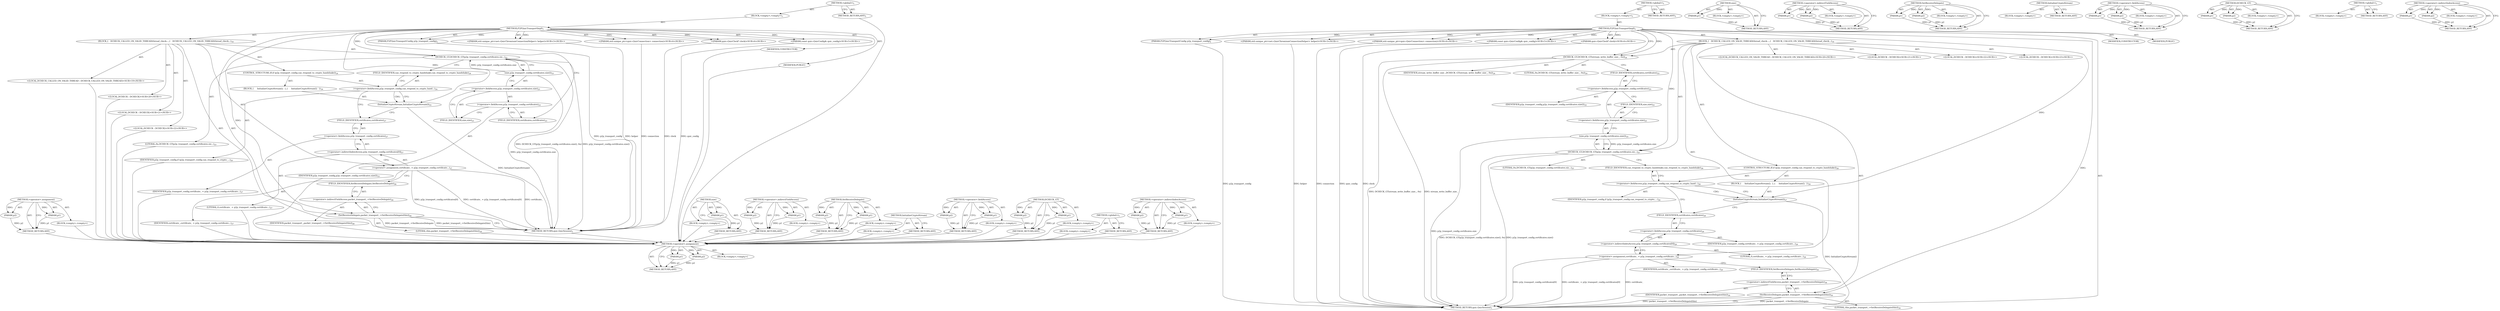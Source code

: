 digraph "&lt;operator&gt;.indirectIndexAccess" {
vulnerable_99 [label=<(METHOD,&lt;operator&gt;.assignment)>];
vulnerable_100 [label=<(PARAM,p1)>];
vulnerable_101 [label=<(PARAM,p2)>];
vulnerable_102 [label=<(BLOCK,&lt;empty&gt;,&lt;empty&gt;)>];
vulnerable_103 [label=<(METHOD_RETURN,ANY)>];
vulnerable_6 [label=<(METHOD,&lt;global&gt;)<SUB>1</SUB>>];
vulnerable_7 [label=<(BLOCK,&lt;empty&gt;,&lt;empty&gt;)<SUB>1</SUB>>];
vulnerable_8 [label=<(METHOD,P2PQuicTransportImpl)<SUB>1</SUB>>];
vulnerable_9 [label=<(PARAM,P2PQuicTransportConfig p2p_transport_config)<SUB>2</SUB>>];
vulnerable_10 [label="<(PARAM,std::unique_ptr&lt;net::QuicChromiumConnectionHelper&gt; helper)<SUB>3</SUB>>"];
vulnerable_11 [label="<(PARAM,std::unique_ptr&lt;quic::QuicConnection&gt; connection)<SUB>4</SUB>>"];
vulnerable_12 [label="<(PARAM,const quic::QuicConfig&amp; quic_config)<SUB>5</SUB>>"];
vulnerable_13 [label="<(PARAM,quic::QuicClock* clock)<SUB>6</SUB>>"];
vulnerable_14 [label=<(BLOCK,{
   DCHECK_CALLED_ON_VALID_THREAD(thread_check...,{
   DCHECK_CALLED_ON_VALID_THREAD(thread_check...)<SUB>18</SUB>>];
vulnerable_15 [label="<(LOCAL,DCHECK_CALLED_ON_VALID_THREAD : DCHECK_CALLED_ON_VALID_THREAD)<SUB>19</SUB>>"];
vulnerable_16 [label="<(LOCAL,DCHECK : DCHECK)<SUB>20</SUB>>"];
vulnerable_17 [label="<(LOCAL,DCHECK : DCHECK)<SUB>21</SUB>>"];
vulnerable_18 [label="<(LOCAL,DCHECK : DCHECK)<SUB>22</SUB>>"];
vulnerable_19 [label=<(DCHECK_GT,DCHECK_GT(p2p_transport_config.certificates.siz...)<SUB>23</SUB>>];
vulnerable_20 [label=<(size,p2p_transport_config.certificates.size())<SUB>23</SUB>>];
vulnerable_21 [label=<(&lt;operator&gt;.fieldAccess,p2p_transport_config.certificates.size)<SUB>23</SUB>>];
vulnerable_22 [label=<(&lt;operator&gt;.fieldAccess,p2p_transport_config.certificates)<SUB>23</SUB>>];
vulnerable_23 [label=<(IDENTIFIER,p2p_transport_config,p2p_transport_config.certificates.size())<SUB>23</SUB>>];
vulnerable_24 [label=<(FIELD_IDENTIFIER,certificates,certificates)<SUB>23</SUB>>];
vulnerable_25 [label=<(FIELD_IDENTIFIER,size,size)<SUB>23</SUB>>];
vulnerable_26 [label=<(LITERAL,0u,DCHECK_GT(p2p_transport_config.certificates.siz...)<SUB>23</SUB>>];
vulnerable_27 [label=<(CONTROL_STRUCTURE,IF,if (p2p_transport_config.can_respond_to_crypto_handshake))<SUB>24</SUB>>];
vulnerable_28 [label=<(&lt;operator&gt;.fieldAccess,p2p_transport_config.can_respond_to_crypto_hand...)<SUB>24</SUB>>];
vulnerable_29 [label=<(IDENTIFIER,p2p_transport_config,if (p2p_transport_config.can_respond_to_crypto_...)<SUB>24</SUB>>];
vulnerable_30 [label=<(FIELD_IDENTIFIER,can_respond_to_crypto_handshake,can_respond_to_crypto_handshake)<SUB>24</SUB>>];
vulnerable_31 [label=<(BLOCK,{
     InitializeCryptoStream();
  },{
     InitializeCryptoStream();
  })<SUB>24</SUB>>];
vulnerable_32 [label=<(InitializeCryptoStream,InitializeCryptoStream())<SUB>25</SUB>>];
vulnerable_33 [label=<(&lt;operator&gt;.assignment,certificate_ = p2p_transport_config.certificate...)<SUB>27</SUB>>];
vulnerable_34 [label=<(IDENTIFIER,certificate_,certificate_ = p2p_transport_config.certificate...)<SUB>27</SUB>>];
vulnerable_35 [label=<(&lt;operator&gt;.indirectIndexAccess,p2p_transport_config.certificates[0])<SUB>27</SUB>>];
vulnerable_36 [label=<(&lt;operator&gt;.fieldAccess,p2p_transport_config.certificates)<SUB>27</SUB>>];
vulnerable_37 [label=<(IDENTIFIER,p2p_transport_config,certificate_ = p2p_transport_config.certificate...)<SUB>27</SUB>>];
vulnerable_38 [label=<(FIELD_IDENTIFIER,certificates,certificates)<SUB>27</SUB>>];
vulnerable_39 [label=<(LITERAL,0,certificate_ = p2p_transport_config.certificate...)<SUB>27</SUB>>];
vulnerable_40 [label=<(SetReceiveDelegate,packet_transport_-&gt;SetReceiveDelegate(this))<SUB>28</SUB>>];
vulnerable_41 [label=<(&lt;operator&gt;.indirectFieldAccess,packet_transport_-&gt;SetReceiveDelegate)<SUB>28</SUB>>];
vulnerable_42 [label=<(IDENTIFIER,packet_transport_,packet_transport_-&gt;SetReceiveDelegate(this))<SUB>28</SUB>>];
vulnerable_43 [label=<(FIELD_IDENTIFIER,SetReceiveDelegate,SetReceiveDelegate)<SUB>28</SUB>>];
vulnerable_44 [label=<(LITERAL,this,packet_transport_-&gt;SetReceiveDelegate(this))<SUB>28</SUB>>];
vulnerable_45 [label=<(MODIFIER,CONSTRUCTOR)>];
vulnerable_46 [label=<(MODIFIER,PUBLIC)>];
vulnerable_47 [label=<(METHOD_RETURN,quic.QuicSession)<SUB>1</SUB>>];
vulnerable_49 [label=<(METHOD_RETURN,ANY)<SUB>1</SUB>>];
vulnerable_87 [label=<(METHOD,size)>];
vulnerable_88 [label=<(PARAM,p1)>];
vulnerable_89 [label=<(BLOCK,&lt;empty&gt;,&lt;empty&gt;)>];
vulnerable_90 [label=<(METHOD_RETURN,ANY)>];
vulnerable_114 [label=<(METHOD,&lt;operator&gt;.indirectFieldAccess)>];
vulnerable_115 [label=<(PARAM,p1)>];
vulnerable_116 [label=<(PARAM,p2)>];
vulnerable_117 [label=<(BLOCK,&lt;empty&gt;,&lt;empty&gt;)>];
vulnerable_118 [label=<(METHOD_RETURN,ANY)>];
vulnerable_109 [label=<(METHOD,SetReceiveDelegate)>];
vulnerable_110 [label=<(PARAM,p1)>];
vulnerable_111 [label=<(PARAM,p2)>];
vulnerable_112 [label=<(BLOCK,&lt;empty&gt;,&lt;empty&gt;)>];
vulnerable_113 [label=<(METHOD_RETURN,ANY)>];
vulnerable_96 [label=<(METHOD,InitializeCryptoStream)>];
vulnerable_97 [label=<(BLOCK,&lt;empty&gt;,&lt;empty&gt;)>];
vulnerable_98 [label=<(METHOD_RETURN,ANY)>];
vulnerable_91 [label=<(METHOD,&lt;operator&gt;.fieldAccess)>];
vulnerable_92 [label=<(PARAM,p1)>];
vulnerable_93 [label=<(PARAM,p2)>];
vulnerable_94 [label=<(BLOCK,&lt;empty&gt;,&lt;empty&gt;)>];
vulnerable_95 [label=<(METHOD_RETURN,ANY)>];
vulnerable_82 [label=<(METHOD,DCHECK_GT)>];
vulnerable_83 [label=<(PARAM,p1)>];
vulnerable_84 [label=<(PARAM,p2)>];
vulnerable_85 [label=<(BLOCK,&lt;empty&gt;,&lt;empty&gt;)>];
vulnerable_86 [label=<(METHOD_RETURN,ANY)>];
vulnerable_76 [label=<(METHOD,&lt;global&gt;)<SUB>1</SUB>>];
vulnerable_77 [label=<(BLOCK,&lt;empty&gt;,&lt;empty&gt;)>];
vulnerable_78 [label=<(METHOD_RETURN,ANY)>];
vulnerable_104 [label=<(METHOD,&lt;operator&gt;.indirectIndexAccess)>];
vulnerable_105 [label=<(PARAM,p1)>];
vulnerable_106 [label=<(PARAM,p2)>];
vulnerable_107 [label=<(BLOCK,&lt;empty&gt;,&lt;empty&gt;)>];
vulnerable_108 [label=<(METHOD_RETURN,ANY)>];
fixed_102 [label=<(METHOD,&lt;operator&gt;.assignment)>];
fixed_103 [label=<(PARAM,p1)>];
fixed_104 [label=<(PARAM,p2)>];
fixed_105 [label=<(BLOCK,&lt;empty&gt;,&lt;empty&gt;)>];
fixed_106 [label=<(METHOD_RETURN,ANY)>];
fixed_6 [label=<(METHOD,&lt;global&gt;)<SUB>1</SUB>>];
fixed_7 [label=<(BLOCK,&lt;empty&gt;,&lt;empty&gt;)<SUB>1</SUB>>];
fixed_8 [label=<(METHOD,P2PQuicTransportImpl)<SUB>1</SUB>>];
fixed_9 [label=<(PARAM,P2PQuicTransportConfig p2p_transport_config)<SUB>2</SUB>>];
fixed_10 [label="<(PARAM,std::unique_ptr&lt;net::QuicChromiumConnectionHelper&gt; helper)<SUB>3</SUB>>"];
fixed_11 [label="<(PARAM,std::unique_ptr&lt;quic::QuicConnection&gt; connection)<SUB>4</SUB>>"];
fixed_12 [label="<(PARAM,const quic::QuicConfig&amp; quic_config)<SUB>5</SUB>>"];
fixed_13 [label="<(PARAM,quic::QuicClock* clock)<SUB>6</SUB>>"];
fixed_14 [label=<(BLOCK,{
   DCHECK_CALLED_ON_VALID_THREAD(thread_check...,{
   DCHECK_CALLED_ON_VALID_THREAD(thread_check...)<SUB>19</SUB>>];
fixed_15 [label="<(LOCAL,DCHECK_CALLED_ON_VALID_THREAD : DCHECK_CALLED_ON_VALID_THREAD)<SUB>20</SUB>>"];
fixed_16 [label="<(LOCAL,DCHECK : DCHECK)<SUB>21</SUB>>"];
fixed_17 [label="<(LOCAL,DCHECK : DCHECK)<SUB>22</SUB>>"];
fixed_18 [label="<(LOCAL,DCHECK : DCHECK)<SUB>23</SUB>>"];
fixed_19 [label=<(DCHECK_GT,DCHECK_GT(stream_write_buffer_size_, 0u))<SUB>24</SUB>>];
fixed_20 [label=<(IDENTIFIER,stream_write_buffer_size_,DCHECK_GT(stream_write_buffer_size_, 0u))<SUB>24</SUB>>];
fixed_21 [label=<(LITERAL,0u,DCHECK_GT(stream_write_buffer_size_, 0u))<SUB>24</SUB>>];
fixed_22 [label=<(DCHECK_GT,DCHECK_GT(p2p_transport_config.certificates.siz...)<SUB>25</SUB>>];
fixed_23 [label=<(size,p2p_transport_config.certificates.size())<SUB>25</SUB>>];
fixed_24 [label=<(&lt;operator&gt;.fieldAccess,p2p_transport_config.certificates.size)<SUB>25</SUB>>];
fixed_25 [label=<(&lt;operator&gt;.fieldAccess,p2p_transport_config.certificates)<SUB>25</SUB>>];
fixed_26 [label=<(IDENTIFIER,p2p_transport_config,p2p_transport_config.certificates.size())<SUB>25</SUB>>];
fixed_27 [label=<(FIELD_IDENTIFIER,certificates,certificates)<SUB>25</SUB>>];
fixed_28 [label=<(FIELD_IDENTIFIER,size,size)<SUB>25</SUB>>];
fixed_29 [label=<(LITERAL,0u,DCHECK_GT(p2p_transport_config.certificates.siz...)<SUB>25</SUB>>];
fixed_30 [label=<(CONTROL_STRUCTURE,IF,if (p2p_transport_config.can_respond_to_crypto_handshake))<SUB>26</SUB>>];
fixed_31 [label=<(&lt;operator&gt;.fieldAccess,p2p_transport_config.can_respond_to_crypto_hand...)<SUB>26</SUB>>];
fixed_32 [label=<(IDENTIFIER,p2p_transport_config,if (p2p_transport_config.can_respond_to_crypto_...)<SUB>26</SUB>>];
fixed_33 [label=<(FIELD_IDENTIFIER,can_respond_to_crypto_handshake,can_respond_to_crypto_handshake)<SUB>26</SUB>>];
fixed_34 [label=<(BLOCK,{
     InitializeCryptoStream();
  },{
     InitializeCryptoStream();
  })<SUB>26</SUB>>];
fixed_35 [label=<(InitializeCryptoStream,InitializeCryptoStream())<SUB>27</SUB>>];
fixed_36 [label=<(&lt;operator&gt;.assignment,certificate_ = p2p_transport_config.certificate...)<SUB>29</SUB>>];
fixed_37 [label=<(IDENTIFIER,certificate_,certificate_ = p2p_transport_config.certificate...)<SUB>29</SUB>>];
fixed_38 [label=<(&lt;operator&gt;.indirectIndexAccess,p2p_transport_config.certificates[0])<SUB>29</SUB>>];
fixed_39 [label=<(&lt;operator&gt;.fieldAccess,p2p_transport_config.certificates)<SUB>29</SUB>>];
fixed_40 [label=<(IDENTIFIER,p2p_transport_config,certificate_ = p2p_transport_config.certificate...)<SUB>29</SUB>>];
fixed_41 [label=<(FIELD_IDENTIFIER,certificates,certificates)<SUB>29</SUB>>];
fixed_42 [label=<(LITERAL,0,certificate_ = p2p_transport_config.certificate...)<SUB>29</SUB>>];
fixed_43 [label=<(SetReceiveDelegate,packet_transport_-&gt;SetReceiveDelegate(this))<SUB>30</SUB>>];
fixed_44 [label=<(&lt;operator&gt;.indirectFieldAccess,packet_transport_-&gt;SetReceiveDelegate)<SUB>30</SUB>>];
fixed_45 [label=<(IDENTIFIER,packet_transport_,packet_transport_-&gt;SetReceiveDelegate(this))<SUB>30</SUB>>];
fixed_46 [label=<(FIELD_IDENTIFIER,SetReceiveDelegate,SetReceiveDelegate)<SUB>30</SUB>>];
fixed_47 [label=<(LITERAL,this,packet_transport_-&gt;SetReceiveDelegate(this))<SUB>30</SUB>>];
fixed_48 [label=<(MODIFIER,CONSTRUCTOR)>];
fixed_49 [label=<(MODIFIER,PUBLIC)>];
fixed_50 [label=<(METHOD_RETURN,quic.QuicSession)<SUB>1</SUB>>];
fixed_52 [label=<(METHOD_RETURN,ANY)<SUB>1</SUB>>];
fixed_90 [label=<(METHOD,size)>];
fixed_91 [label=<(PARAM,p1)>];
fixed_92 [label=<(BLOCK,&lt;empty&gt;,&lt;empty&gt;)>];
fixed_93 [label=<(METHOD_RETURN,ANY)>];
fixed_117 [label=<(METHOD,&lt;operator&gt;.indirectFieldAccess)>];
fixed_118 [label=<(PARAM,p1)>];
fixed_119 [label=<(PARAM,p2)>];
fixed_120 [label=<(BLOCK,&lt;empty&gt;,&lt;empty&gt;)>];
fixed_121 [label=<(METHOD_RETURN,ANY)>];
fixed_112 [label=<(METHOD,SetReceiveDelegate)>];
fixed_113 [label=<(PARAM,p1)>];
fixed_114 [label=<(PARAM,p2)>];
fixed_115 [label=<(BLOCK,&lt;empty&gt;,&lt;empty&gt;)>];
fixed_116 [label=<(METHOD_RETURN,ANY)>];
fixed_99 [label=<(METHOD,InitializeCryptoStream)>];
fixed_100 [label=<(BLOCK,&lt;empty&gt;,&lt;empty&gt;)>];
fixed_101 [label=<(METHOD_RETURN,ANY)>];
fixed_94 [label=<(METHOD,&lt;operator&gt;.fieldAccess)>];
fixed_95 [label=<(PARAM,p1)>];
fixed_96 [label=<(PARAM,p2)>];
fixed_97 [label=<(BLOCK,&lt;empty&gt;,&lt;empty&gt;)>];
fixed_98 [label=<(METHOD_RETURN,ANY)>];
fixed_85 [label=<(METHOD,DCHECK_GT)>];
fixed_86 [label=<(PARAM,p1)>];
fixed_87 [label=<(PARAM,p2)>];
fixed_88 [label=<(BLOCK,&lt;empty&gt;,&lt;empty&gt;)>];
fixed_89 [label=<(METHOD_RETURN,ANY)>];
fixed_79 [label=<(METHOD,&lt;global&gt;)<SUB>1</SUB>>];
fixed_80 [label=<(BLOCK,&lt;empty&gt;,&lt;empty&gt;)>];
fixed_81 [label=<(METHOD_RETURN,ANY)>];
fixed_107 [label=<(METHOD,&lt;operator&gt;.indirectIndexAccess)>];
fixed_108 [label=<(PARAM,p1)>];
fixed_109 [label=<(PARAM,p2)>];
fixed_110 [label=<(BLOCK,&lt;empty&gt;,&lt;empty&gt;)>];
fixed_111 [label=<(METHOD_RETURN,ANY)>];
vulnerable_99 -> vulnerable_100  [key=0, label="AST: "];
vulnerable_99 -> vulnerable_100  [key=1, label="DDG: "];
vulnerable_99 -> vulnerable_102  [key=0, label="AST: "];
vulnerable_99 -> vulnerable_101  [key=0, label="AST: "];
vulnerable_99 -> vulnerable_101  [key=1, label="DDG: "];
vulnerable_99 -> vulnerable_103  [key=0, label="AST: "];
vulnerable_99 -> vulnerable_103  [key=1, label="CFG: "];
vulnerable_100 -> vulnerable_103  [key=0, label="DDG: p1"];
vulnerable_101 -> vulnerable_103  [key=0, label="DDG: p2"];
vulnerable_102 -> fixed_102  [key=0];
vulnerable_103 -> fixed_102  [key=0];
vulnerable_6 -> vulnerable_7  [key=0, label="AST: "];
vulnerable_6 -> vulnerable_49  [key=0, label="AST: "];
vulnerable_6 -> vulnerable_49  [key=1, label="CFG: "];
vulnerable_7 -> vulnerable_8  [key=0, label="AST: "];
vulnerable_8 -> vulnerable_9  [key=0, label="AST: "];
vulnerable_8 -> vulnerable_9  [key=1, label="DDG: "];
vulnerable_8 -> vulnerable_10  [key=0, label="AST: "];
vulnerable_8 -> vulnerable_10  [key=1, label="DDG: "];
vulnerable_8 -> vulnerable_11  [key=0, label="AST: "];
vulnerable_8 -> vulnerable_11  [key=1, label="DDG: "];
vulnerable_8 -> vulnerable_12  [key=0, label="AST: "];
vulnerable_8 -> vulnerable_12  [key=1, label="DDG: "];
vulnerable_8 -> vulnerable_13  [key=0, label="AST: "];
vulnerable_8 -> vulnerable_13  [key=1, label="DDG: "];
vulnerable_8 -> vulnerable_14  [key=0, label="AST: "];
vulnerable_8 -> vulnerable_45  [key=0, label="AST: "];
vulnerable_8 -> vulnerable_46  [key=0, label="AST: "];
vulnerable_8 -> vulnerable_47  [key=0, label="AST: "];
vulnerable_8 -> vulnerable_24  [key=0, label="CFG: "];
vulnerable_8 -> vulnerable_19  [key=0, label="DDG: "];
vulnerable_8 -> vulnerable_40  [key=0, label="DDG: "];
vulnerable_8 -> vulnerable_32  [key=0, label="DDG: "];
vulnerable_9 -> vulnerable_47  [key=0, label="DDG: p2p_transport_config"];
vulnerable_10 -> vulnerable_47  [key=0, label="DDG: helper"];
vulnerable_11 -> vulnerable_47  [key=0, label="DDG: connection"];
vulnerable_12 -> vulnerable_47  [key=0, label="DDG: quic_config"];
vulnerable_13 -> vulnerable_47  [key=0, label="DDG: clock"];
vulnerable_14 -> vulnerable_15  [key=0, label="AST: "];
vulnerable_14 -> vulnerable_16  [key=0, label="AST: "];
vulnerable_14 -> vulnerable_17  [key=0, label="AST: "];
vulnerable_14 -> vulnerable_18  [key=0, label="AST: "];
vulnerable_14 -> vulnerable_19  [key=0, label="AST: "];
vulnerable_14 -> vulnerable_27  [key=0, label="AST: "];
vulnerable_14 -> vulnerable_33  [key=0, label="AST: "];
vulnerable_14 -> vulnerable_40  [key=0, label="AST: "];
vulnerable_15 -> fixed_102  [key=0];
vulnerable_16 -> fixed_102  [key=0];
vulnerable_17 -> fixed_102  [key=0];
vulnerable_18 -> fixed_102  [key=0];
vulnerable_19 -> vulnerable_20  [key=0, label="AST: "];
vulnerable_19 -> vulnerable_26  [key=0, label="AST: "];
vulnerable_19 -> vulnerable_30  [key=0, label="CFG: "];
vulnerable_19 -> vulnerable_47  [key=0, label="DDG: p2p_transport_config.certificates.size()"];
vulnerable_19 -> vulnerable_47  [key=1, label="DDG: DCHECK_GT(p2p_transport_config.certificates.size(), 0u)"];
vulnerable_20 -> vulnerable_21  [key=0, label="AST: "];
vulnerable_20 -> vulnerable_19  [key=0, label="CFG: "];
vulnerable_20 -> vulnerable_19  [key=1, label="DDG: p2p_transport_config.certificates.size"];
vulnerable_20 -> vulnerable_47  [key=0, label="DDG: p2p_transport_config.certificates.size"];
vulnerable_21 -> vulnerable_22  [key=0, label="AST: "];
vulnerable_21 -> vulnerable_25  [key=0, label="AST: "];
vulnerable_21 -> vulnerable_20  [key=0, label="CFG: "];
vulnerable_22 -> vulnerable_23  [key=0, label="AST: "];
vulnerable_22 -> vulnerable_24  [key=0, label="AST: "];
vulnerable_22 -> vulnerable_25  [key=0, label="CFG: "];
vulnerable_23 -> fixed_102  [key=0];
vulnerable_24 -> vulnerable_22  [key=0, label="CFG: "];
vulnerable_25 -> vulnerable_21  [key=0, label="CFG: "];
vulnerable_26 -> fixed_102  [key=0];
vulnerable_27 -> vulnerable_28  [key=0, label="AST: "];
vulnerable_27 -> vulnerable_31  [key=0, label="AST: "];
vulnerable_28 -> vulnerable_29  [key=0, label="AST: "];
vulnerable_28 -> vulnerable_30  [key=0, label="AST: "];
vulnerable_28 -> vulnerable_32  [key=0, label="CFG: "];
vulnerable_28 -> vulnerable_32  [key=1, label="CDG: "];
vulnerable_28 -> vulnerable_38  [key=0, label="CFG: "];
vulnerable_29 -> fixed_102  [key=0];
vulnerable_30 -> vulnerable_28  [key=0, label="CFG: "];
vulnerable_31 -> vulnerable_32  [key=0, label="AST: "];
vulnerable_32 -> vulnerable_38  [key=0, label="CFG: "];
vulnerable_32 -> vulnerable_47  [key=0, label="DDG: InitializeCryptoStream()"];
vulnerable_33 -> vulnerable_34  [key=0, label="AST: "];
vulnerable_33 -> vulnerable_35  [key=0, label="AST: "];
vulnerable_33 -> vulnerable_43  [key=0, label="CFG: "];
vulnerable_33 -> vulnerable_47  [key=0, label="DDG: p2p_transport_config.certificates[0]"];
vulnerable_33 -> vulnerable_47  [key=1, label="DDG: certificate_ = p2p_transport_config.certificates[0]"];
vulnerable_33 -> vulnerable_47  [key=2, label="DDG: certificate_"];
vulnerable_34 -> fixed_102  [key=0];
vulnerable_35 -> vulnerable_36  [key=0, label="AST: "];
vulnerable_35 -> vulnerable_39  [key=0, label="AST: "];
vulnerable_35 -> vulnerable_33  [key=0, label="CFG: "];
vulnerable_36 -> vulnerable_37  [key=0, label="AST: "];
vulnerable_36 -> vulnerable_38  [key=0, label="AST: "];
vulnerable_36 -> vulnerable_35  [key=0, label="CFG: "];
vulnerable_37 -> fixed_102  [key=0];
vulnerable_38 -> vulnerable_36  [key=0, label="CFG: "];
vulnerable_39 -> fixed_102  [key=0];
vulnerable_40 -> vulnerable_41  [key=0, label="AST: "];
vulnerable_40 -> vulnerable_44  [key=0, label="AST: "];
vulnerable_40 -> vulnerable_47  [key=0, label="CFG: "];
vulnerable_40 -> vulnerable_47  [key=1, label="DDG: packet_transport_-&gt;SetReceiveDelegate"];
vulnerable_40 -> vulnerable_47  [key=2, label="DDG: packet_transport_-&gt;SetReceiveDelegate(this)"];
vulnerable_41 -> vulnerable_42  [key=0, label="AST: "];
vulnerable_41 -> vulnerable_43  [key=0, label="AST: "];
vulnerable_41 -> vulnerable_40  [key=0, label="CFG: "];
vulnerable_42 -> fixed_102  [key=0];
vulnerable_43 -> vulnerable_41  [key=0, label="CFG: "];
vulnerable_44 -> fixed_102  [key=0];
vulnerable_45 -> fixed_102  [key=0];
vulnerable_46 -> fixed_102  [key=0];
vulnerable_47 -> fixed_102  [key=0];
vulnerable_49 -> fixed_102  [key=0];
vulnerable_87 -> vulnerable_88  [key=0, label="AST: "];
vulnerable_87 -> vulnerable_88  [key=1, label="DDG: "];
vulnerable_87 -> vulnerable_89  [key=0, label="AST: "];
vulnerable_87 -> vulnerable_90  [key=0, label="AST: "];
vulnerable_87 -> vulnerable_90  [key=1, label="CFG: "];
vulnerable_88 -> vulnerable_90  [key=0, label="DDG: p1"];
vulnerable_89 -> fixed_102  [key=0];
vulnerable_90 -> fixed_102  [key=0];
vulnerable_114 -> vulnerable_115  [key=0, label="AST: "];
vulnerable_114 -> vulnerable_115  [key=1, label="DDG: "];
vulnerable_114 -> vulnerable_117  [key=0, label="AST: "];
vulnerable_114 -> vulnerable_116  [key=0, label="AST: "];
vulnerable_114 -> vulnerable_116  [key=1, label="DDG: "];
vulnerable_114 -> vulnerable_118  [key=0, label="AST: "];
vulnerable_114 -> vulnerable_118  [key=1, label="CFG: "];
vulnerable_115 -> vulnerable_118  [key=0, label="DDG: p1"];
vulnerable_116 -> vulnerable_118  [key=0, label="DDG: p2"];
vulnerable_117 -> fixed_102  [key=0];
vulnerable_118 -> fixed_102  [key=0];
vulnerable_109 -> vulnerable_110  [key=0, label="AST: "];
vulnerable_109 -> vulnerable_110  [key=1, label="DDG: "];
vulnerable_109 -> vulnerable_112  [key=0, label="AST: "];
vulnerable_109 -> vulnerable_111  [key=0, label="AST: "];
vulnerable_109 -> vulnerable_111  [key=1, label="DDG: "];
vulnerable_109 -> vulnerable_113  [key=0, label="AST: "];
vulnerable_109 -> vulnerable_113  [key=1, label="CFG: "];
vulnerable_110 -> vulnerable_113  [key=0, label="DDG: p1"];
vulnerable_111 -> vulnerable_113  [key=0, label="DDG: p2"];
vulnerable_112 -> fixed_102  [key=0];
vulnerable_113 -> fixed_102  [key=0];
vulnerable_96 -> vulnerable_97  [key=0, label="AST: "];
vulnerable_96 -> vulnerable_98  [key=0, label="AST: "];
vulnerable_96 -> vulnerable_98  [key=1, label="CFG: "];
vulnerable_97 -> fixed_102  [key=0];
vulnerable_98 -> fixed_102  [key=0];
vulnerable_91 -> vulnerable_92  [key=0, label="AST: "];
vulnerable_91 -> vulnerable_92  [key=1, label="DDG: "];
vulnerable_91 -> vulnerable_94  [key=0, label="AST: "];
vulnerable_91 -> vulnerable_93  [key=0, label="AST: "];
vulnerable_91 -> vulnerable_93  [key=1, label="DDG: "];
vulnerable_91 -> vulnerable_95  [key=0, label="AST: "];
vulnerable_91 -> vulnerable_95  [key=1, label="CFG: "];
vulnerable_92 -> vulnerable_95  [key=0, label="DDG: p1"];
vulnerable_93 -> vulnerable_95  [key=0, label="DDG: p2"];
vulnerable_94 -> fixed_102  [key=0];
vulnerable_95 -> fixed_102  [key=0];
vulnerable_82 -> vulnerable_83  [key=0, label="AST: "];
vulnerable_82 -> vulnerable_83  [key=1, label="DDG: "];
vulnerable_82 -> vulnerable_85  [key=0, label="AST: "];
vulnerable_82 -> vulnerable_84  [key=0, label="AST: "];
vulnerable_82 -> vulnerable_84  [key=1, label="DDG: "];
vulnerable_82 -> vulnerable_86  [key=0, label="AST: "];
vulnerable_82 -> vulnerable_86  [key=1, label="CFG: "];
vulnerable_83 -> vulnerable_86  [key=0, label="DDG: p1"];
vulnerable_84 -> vulnerable_86  [key=0, label="DDG: p2"];
vulnerable_85 -> fixed_102  [key=0];
vulnerable_86 -> fixed_102  [key=0];
vulnerable_76 -> vulnerable_77  [key=0, label="AST: "];
vulnerable_76 -> vulnerable_78  [key=0, label="AST: "];
vulnerable_76 -> vulnerable_78  [key=1, label="CFG: "];
vulnerable_77 -> fixed_102  [key=0];
vulnerable_78 -> fixed_102  [key=0];
vulnerable_104 -> vulnerable_105  [key=0, label="AST: "];
vulnerable_104 -> vulnerable_105  [key=1, label="DDG: "];
vulnerable_104 -> vulnerable_107  [key=0, label="AST: "];
vulnerable_104 -> vulnerable_106  [key=0, label="AST: "];
vulnerable_104 -> vulnerable_106  [key=1, label="DDG: "];
vulnerable_104 -> vulnerable_108  [key=0, label="AST: "];
vulnerable_104 -> vulnerable_108  [key=1, label="CFG: "];
vulnerable_105 -> vulnerable_108  [key=0, label="DDG: p1"];
vulnerable_106 -> vulnerable_108  [key=0, label="DDG: p2"];
vulnerable_107 -> fixed_102  [key=0];
vulnerable_108 -> fixed_102  [key=0];
fixed_102 -> fixed_103  [key=0, label="AST: "];
fixed_102 -> fixed_103  [key=1, label="DDG: "];
fixed_102 -> fixed_105  [key=0, label="AST: "];
fixed_102 -> fixed_104  [key=0, label="AST: "];
fixed_102 -> fixed_104  [key=1, label="DDG: "];
fixed_102 -> fixed_106  [key=0, label="AST: "];
fixed_102 -> fixed_106  [key=1, label="CFG: "];
fixed_103 -> fixed_106  [key=0, label="DDG: p1"];
fixed_104 -> fixed_106  [key=0, label="DDG: p2"];
fixed_6 -> fixed_7  [key=0, label="AST: "];
fixed_6 -> fixed_52  [key=0, label="AST: "];
fixed_6 -> fixed_52  [key=1, label="CFG: "];
fixed_7 -> fixed_8  [key=0, label="AST: "];
fixed_8 -> fixed_9  [key=0, label="AST: "];
fixed_8 -> fixed_9  [key=1, label="DDG: "];
fixed_8 -> fixed_10  [key=0, label="AST: "];
fixed_8 -> fixed_10  [key=1, label="DDG: "];
fixed_8 -> fixed_11  [key=0, label="AST: "];
fixed_8 -> fixed_11  [key=1, label="DDG: "];
fixed_8 -> fixed_12  [key=0, label="AST: "];
fixed_8 -> fixed_12  [key=1, label="DDG: "];
fixed_8 -> fixed_13  [key=0, label="AST: "];
fixed_8 -> fixed_13  [key=1, label="DDG: "];
fixed_8 -> fixed_14  [key=0, label="AST: "];
fixed_8 -> fixed_48  [key=0, label="AST: "];
fixed_8 -> fixed_49  [key=0, label="AST: "];
fixed_8 -> fixed_50  [key=0, label="AST: "];
fixed_8 -> fixed_19  [key=0, label="CFG: "];
fixed_8 -> fixed_19  [key=1, label="DDG: "];
fixed_8 -> fixed_22  [key=0, label="DDG: "];
fixed_8 -> fixed_43  [key=0, label="DDG: "];
fixed_8 -> fixed_35  [key=0, label="DDG: "];
fixed_9 -> fixed_50  [key=0, label="DDG: p2p_transport_config"];
fixed_10 -> fixed_50  [key=0, label="DDG: helper"];
fixed_11 -> fixed_50  [key=0, label="DDG: connection"];
fixed_12 -> fixed_50  [key=0, label="DDG: quic_config"];
fixed_13 -> fixed_50  [key=0, label="DDG: clock"];
fixed_14 -> fixed_15  [key=0, label="AST: "];
fixed_14 -> fixed_16  [key=0, label="AST: "];
fixed_14 -> fixed_17  [key=0, label="AST: "];
fixed_14 -> fixed_18  [key=0, label="AST: "];
fixed_14 -> fixed_19  [key=0, label="AST: "];
fixed_14 -> fixed_22  [key=0, label="AST: "];
fixed_14 -> fixed_30  [key=0, label="AST: "];
fixed_14 -> fixed_36  [key=0, label="AST: "];
fixed_14 -> fixed_43  [key=0, label="AST: "];
fixed_19 -> fixed_20  [key=0, label="AST: "];
fixed_19 -> fixed_21  [key=0, label="AST: "];
fixed_19 -> fixed_27  [key=0, label="CFG: "];
fixed_19 -> fixed_50  [key=0, label="DDG: DCHECK_GT(stream_write_buffer_size_, 0u)"];
fixed_19 -> fixed_50  [key=1, label="DDG: stream_write_buffer_size_"];
fixed_22 -> fixed_23  [key=0, label="AST: "];
fixed_22 -> fixed_29  [key=0, label="AST: "];
fixed_22 -> fixed_33  [key=0, label="CFG: "];
fixed_22 -> fixed_50  [key=0, label="DDG: p2p_transport_config.certificates.size()"];
fixed_22 -> fixed_50  [key=1, label="DDG: DCHECK_GT(p2p_transport_config.certificates.size(), 0u)"];
fixed_23 -> fixed_24  [key=0, label="AST: "];
fixed_23 -> fixed_22  [key=0, label="CFG: "];
fixed_23 -> fixed_22  [key=1, label="DDG: p2p_transport_config.certificates.size"];
fixed_23 -> fixed_50  [key=0, label="DDG: p2p_transport_config.certificates.size"];
fixed_24 -> fixed_25  [key=0, label="AST: "];
fixed_24 -> fixed_28  [key=0, label="AST: "];
fixed_24 -> fixed_23  [key=0, label="CFG: "];
fixed_25 -> fixed_26  [key=0, label="AST: "];
fixed_25 -> fixed_27  [key=0, label="AST: "];
fixed_25 -> fixed_28  [key=0, label="CFG: "];
fixed_27 -> fixed_25  [key=0, label="CFG: "];
fixed_28 -> fixed_24  [key=0, label="CFG: "];
fixed_30 -> fixed_31  [key=0, label="AST: "];
fixed_30 -> fixed_34  [key=0, label="AST: "];
fixed_31 -> fixed_32  [key=0, label="AST: "];
fixed_31 -> fixed_33  [key=0, label="AST: "];
fixed_31 -> fixed_35  [key=0, label="CFG: "];
fixed_31 -> fixed_35  [key=1, label="CDG: "];
fixed_31 -> fixed_41  [key=0, label="CFG: "];
fixed_33 -> fixed_31  [key=0, label="CFG: "];
fixed_34 -> fixed_35  [key=0, label="AST: "];
fixed_35 -> fixed_41  [key=0, label="CFG: "];
fixed_35 -> fixed_50  [key=0, label="DDG: InitializeCryptoStream()"];
fixed_36 -> fixed_37  [key=0, label="AST: "];
fixed_36 -> fixed_38  [key=0, label="AST: "];
fixed_36 -> fixed_46  [key=0, label="CFG: "];
fixed_36 -> fixed_50  [key=0, label="DDG: p2p_transport_config.certificates[0]"];
fixed_36 -> fixed_50  [key=1, label="DDG: certificate_ = p2p_transport_config.certificates[0]"];
fixed_36 -> fixed_50  [key=2, label="DDG: certificate_"];
fixed_38 -> fixed_39  [key=0, label="AST: "];
fixed_38 -> fixed_42  [key=0, label="AST: "];
fixed_38 -> fixed_36  [key=0, label="CFG: "];
fixed_39 -> fixed_40  [key=0, label="AST: "];
fixed_39 -> fixed_41  [key=0, label="AST: "];
fixed_39 -> fixed_38  [key=0, label="CFG: "];
fixed_41 -> fixed_39  [key=0, label="CFG: "];
fixed_43 -> fixed_44  [key=0, label="AST: "];
fixed_43 -> fixed_47  [key=0, label="AST: "];
fixed_43 -> fixed_50  [key=0, label="CFG: "];
fixed_43 -> fixed_50  [key=1, label="DDG: packet_transport_-&gt;SetReceiveDelegate"];
fixed_43 -> fixed_50  [key=2, label="DDG: packet_transport_-&gt;SetReceiveDelegate(this)"];
fixed_44 -> fixed_45  [key=0, label="AST: "];
fixed_44 -> fixed_46  [key=0, label="AST: "];
fixed_44 -> fixed_43  [key=0, label="CFG: "];
fixed_46 -> fixed_44  [key=0, label="CFG: "];
fixed_90 -> fixed_91  [key=0, label="AST: "];
fixed_90 -> fixed_91  [key=1, label="DDG: "];
fixed_90 -> fixed_92  [key=0, label="AST: "];
fixed_90 -> fixed_93  [key=0, label="AST: "];
fixed_90 -> fixed_93  [key=1, label="CFG: "];
fixed_91 -> fixed_93  [key=0, label="DDG: p1"];
fixed_117 -> fixed_118  [key=0, label="AST: "];
fixed_117 -> fixed_118  [key=1, label="DDG: "];
fixed_117 -> fixed_120  [key=0, label="AST: "];
fixed_117 -> fixed_119  [key=0, label="AST: "];
fixed_117 -> fixed_119  [key=1, label="DDG: "];
fixed_117 -> fixed_121  [key=0, label="AST: "];
fixed_117 -> fixed_121  [key=1, label="CFG: "];
fixed_118 -> fixed_121  [key=0, label="DDG: p1"];
fixed_119 -> fixed_121  [key=0, label="DDG: p2"];
fixed_112 -> fixed_113  [key=0, label="AST: "];
fixed_112 -> fixed_113  [key=1, label="DDG: "];
fixed_112 -> fixed_115  [key=0, label="AST: "];
fixed_112 -> fixed_114  [key=0, label="AST: "];
fixed_112 -> fixed_114  [key=1, label="DDG: "];
fixed_112 -> fixed_116  [key=0, label="AST: "];
fixed_112 -> fixed_116  [key=1, label="CFG: "];
fixed_113 -> fixed_116  [key=0, label="DDG: p1"];
fixed_114 -> fixed_116  [key=0, label="DDG: p2"];
fixed_99 -> fixed_100  [key=0, label="AST: "];
fixed_99 -> fixed_101  [key=0, label="AST: "];
fixed_99 -> fixed_101  [key=1, label="CFG: "];
fixed_94 -> fixed_95  [key=0, label="AST: "];
fixed_94 -> fixed_95  [key=1, label="DDG: "];
fixed_94 -> fixed_97  [key=0, label="AST: "];
fixed_94 -> fixed_96  [key=0, label="AST: "];
fixed_94 -> fixed_96  [key=1, label="DDG: "];
fixed_94 -> fixed_98  [key=0, label="AST: "];
fixed_94 -> fixed_98  [key=1, label="CFG: "];
fixed_95 -> fixed_98  [key=0, label="DDG: p1"];
fixed_96 -> fixed_98  [key=0, label="DDG: p2"];
fixed_85 -> fixed_86  [key=0, label="AST: "];
fixed_85 -> fixed_86  [key=1, label="DDG: "];
fixed_85 -> fixed_88  [key=0, label="AST: "];
fixed_85 -> fixed_87  [key=0, label="AST: "];
fixed_85 -> fixed_87  [key=1, label="DDG: "];
fixed_85 -> fixed_89  [key=0, label="AST: "];
fixed_85 -> fixed_89  [key=1, label="CFG: "];
fixed_86 -> fixed_89  [key=0, label="DDG: p1"];
fixed_87 -> fixed_89  [key=0, label="DDG: p2"];
fixed_79 -> fixed_80  [key=0, label="AST: "];
fixed_79 -> fixed_81  [key=0, label="AST: "];
fixed_79 -> fixed_81  [key=1, label="CFG: "];
fixed_107 -> fixed_108  [key=0, label="AST: "];
fixed_107 -> fixed_108  [key=1, label="DDG: "];
fixed_107 -> fixed_110  [key=0, label="AST: "];
fixed_107 -> fixed_109  [key=0, label="AST: "];
fixed_107 -> fixed_109  [key=1, label="DDG: "];
fixed_107 -> fixed_111  [key=0, label="AST: "];
fixed_107 -> fixed_111  [key=1, label="CFG: "];
fixed_108 -> fixed_111  [key=0, label="DDG: p1"];
fixed_109 -> fixed_111  [key=0, label="DDG: p2"];
}
